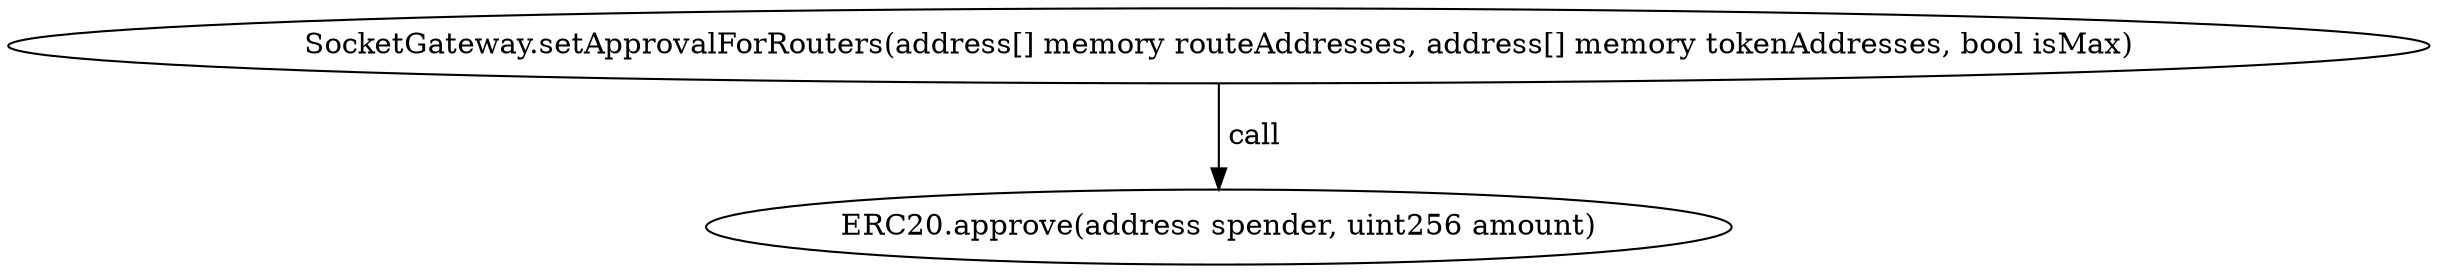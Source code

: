 digraph "" {
	graph [bb="0,0,979.92,124.8"];
	node [label="\N"];
	"SocketGateway.setApprovalForRouters(address[] memory routeAddresses, address[] memory tokenAddresses, bool isMax)"	 [height=0.5,
		pos="489.96,106.8",
		width=13.61];
	"ERC20.approve(address spender, uint256 amount)"	 [height=0.5,
		pos="489.96,18",
		width=5.7372];
	"SocketGateway.setApprovalForRouters(address[] memory routeAddresses, address[] memory tokenAddresses, bool isMax)" -> "ERC20.approve(address spender, uint256 amount)" [key=call,
	label=" call",
	lp="501.82,62.4",
	pos="e,489.96,36.072 489.96,88.401 489.96,76.295 489.96,60.208 489.96,46.467"];
}
